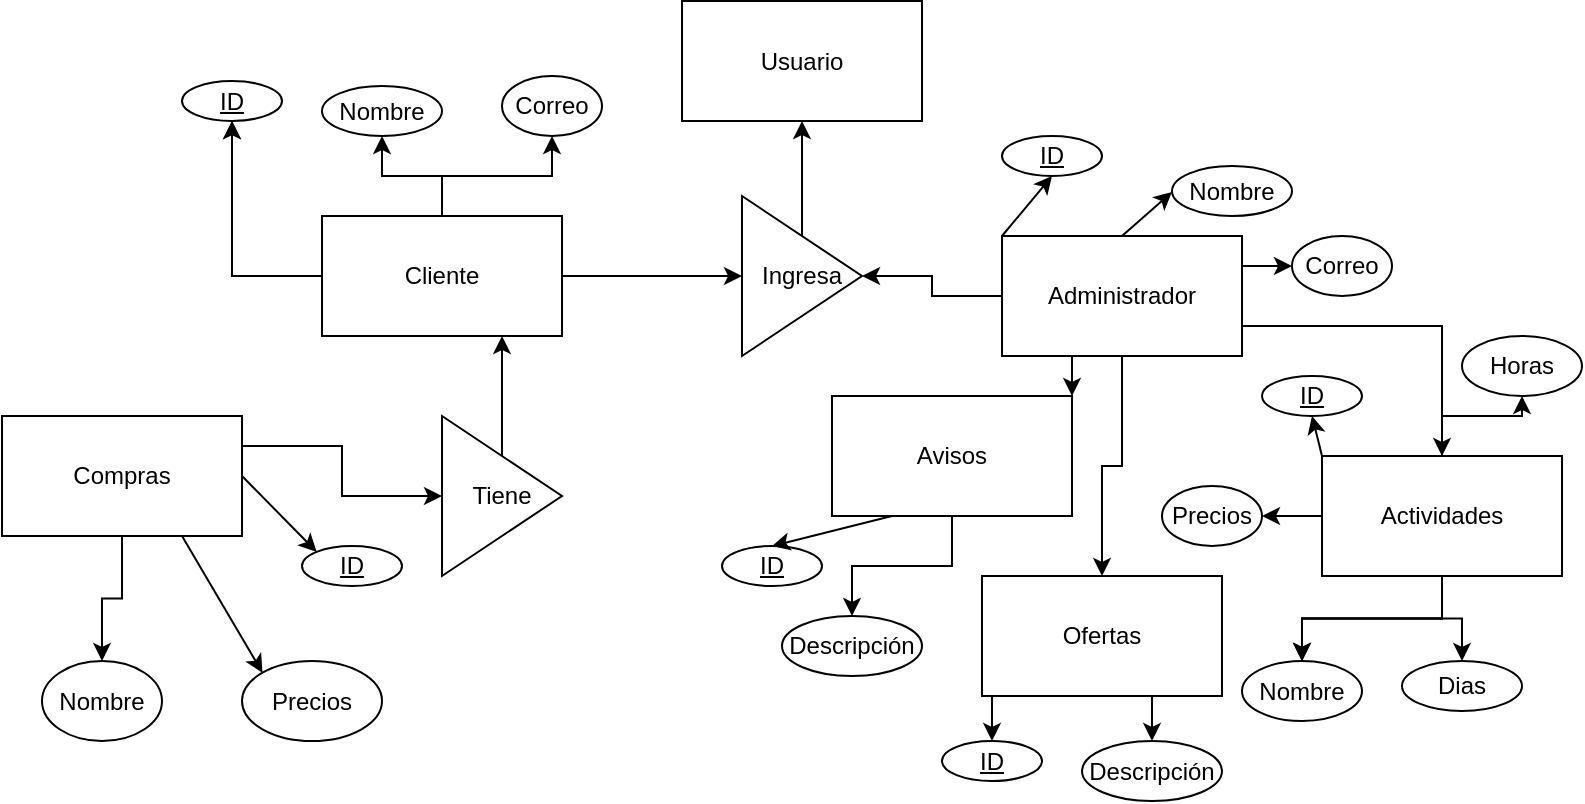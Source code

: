 <mxfile version="24.7.8">
  <diagram name="Página-1" id="otQw2D9yQuuCfAHyR4ee">
    <mxGraphModel dx="1701" dy="946" grid="1" gridSize="10" guides="1" tooltips="1" connect="1" arrows="1" fold="1" page="1" pageScale="1" pageWidth="827" pageHeight="1169" math="0" shadow="0">
      <root>
        <mxCell id="0" />
        <mxCell id="1" parent="0" />
        <mxCell id="vEZgs5KvZxfi3SYr01TP-22" value="Usuario" style="rounded=0;whiteSpace=wrap;html=1;" vertex="1" parent="1">
          <mxGeometry x="360" y="72.5" width="120" height="60" as="geometry" />
        </mxCell>
        <mxCell id="vEZgs5KvZxfi3SYr01TP-33" value="" style="edgeStyle=orthogonalEdgeStyle;rounded=0;orthogonalLoop=1;jettySize=auto;html=1;" edge="1" parent="1" source="vEZgs5KvZxfi3SYr01TP-23" target="vEZgs5KvZxfi3SYr01TP-32">
          <mxGeometry relative="1" as="geometry" />
        </mxCell>
        <mxCell id="vEZgs5KvZxfi3SYr01TP-35" value="" style="edgeStyle=orthogonalEdgeStyle;rounded=0;orthogonalLoop=1;jettySize=auto;html=1;" edge="1" parent="1" source="vEZgs5KvZxfi3SYr01TP-23" target="vEZgs5KvZxfi3SYr01TP-32">
          <mxGeometry relative="1" as="geometry" />
        </mxCell>
        <mxCell id="vEZgs5KvZxfi3SYr01TP-37" value="" style="edgeStyle=orthogonalEdgeStyle;rounded=0;orthogonalLoop=1;jettySize=auto;html=1;" edge="1" parent="1" source="vEZgs5KvZxfi3SYr01TP-23" target="vEZgs5KvZxfi3SYr01TP-36">
          <mxGeometry relative="1" as="geometry" />
        </mxCell>
        <mxCell id="vEZgs5KvZxfi3SYr01TP-39" value="" style="edgeStyle=orthogonalEdgeStyle;rounded=0;orthogonalLoop=1;jettySize=auto;html=1;" edge="1" parent="1" source="vEZgs5KvZxfi3SYr01TP-23" target="vEZgs5KvZxfi3SYr01TP-38">
          <mxGeometry relative="1" as="geometry" />
        </mxCell>
        <mxCell id="vEZgs5KvZxfi3SYr01TP-76" style="edgeStyle=orthogonalEdgeStyle;rounded=0;orthogonalLoop=1;jettySize=auto;html=1;entryX=0;entryY=0.5;entryDx=0;entryDy=0;" edge="1" parent="1" source="vEZgs5KvZxfi3SYr01TP-23" target="vEZgs5KvZxfi3SYr01TP-75">
          <mxGeometry relative="1" as="geometry" />
        </mxCell>
        <mxCell id="vEZgs5KvZxfi3SYr01TP-23" value="Cliente" style="rounded=0;whiteSpace=wrap;html=1;" vertex="1" parent="1">
          <mxGeometry x="180" y="180" width="120" height="60" as="geometry" />
        </mxCell>
        <mxCell id="vEZgs5KvZxfi3SYr01TP-77" style="edgeStyle=orthogonalEdgeStyle;rounded=0;orthogonalLoop=1;jettySize=auto;html=1;entryX=1;entryY=0.5;entryDx=0;entryDy=0;" edge="1" parent="1" source="vEZgs5KvZxfi3SYr01TP-24" target="vEZgs5KvZxfi3SYr01TP-75">
          <mxGeometry relative="1" as="geometry" />
        </mxCell>
        <mxCell id="vEZgs5KvZxfi3SYr01TP-85" style="edgeStyle=orthogonalEdgeStyle;rounded=0;orthogonalLoop=1;jettySize=auto;html=1;exitX=0.25;exitY=1;exitDx=0;exitDy=0;entryX=1;entryY=0;entryDx=0;entryDy=0;" edge="1" parent="1" source="vEZgs5KvZxfi3SYr01TP-24" target="vEZgs5KvZxfi3SYr01TP-25">
          <mxGeometry relative="1" as="geometry" />
        </mxCell>
        <mxCell id="vEZgs5KvZxfi3SYr01TP-86" style="edgeStyle=orthogonalEdgeStyle;rounded=0;orthogonalLoop=1;jettySize=auto;html=1;exitX=0.5;exitY=1;exitDx=0;exitDy=0;entryX=0.5;entryY=0;entryDx=0;entryDy=0;" edge="1" parent="1" source="vEZgs5KvZxfi3SYr01TP-24" target="vEZgs5KvZxfi3SYr01TP-27">
          <mxGeometry relative="1" as="geometry" />
        </mxCell>
        <mxCell id="vEZgs5KvZxfi3SYr01TP-87" style="edgeStyle=orthogonalEdgeStyle;rounded=0;orthogonalLoop=1;jettySize=auto;html=1;exitX=1;exitY=0.75;exitDx=0;exitDy=0;entryX=0.5;entryY=0;entryDx=0;entryDy=0;" edge="1" parent="1" source="vEZgs5KvZxfi3SYr01TP-24" target="vEZgs5KvZxfi3SYr01TP-29">
          <mxGeometry relative="1" as="geometry" />
        </mxCell>
        <mxCell id="vEZgs5KvZxfi3SYr01TP-24" value="Administrador" style="rounded=0;whiteSpace=wrap;html=1;" vertex="1" parent="1">
          <mxGeometry x="520" y="190" width="120" height="60" as="geometry" />
        </mxCell>
        <mxCell id="vEZgs5KvZxfi3SYr01TP-41" value="" style="edgeStyle=orthogonalEdgeStyle;rounded=0;orthogonalLoop=1;jettySize=auto;html=1;" edge="1" parent="1" source="vEZgs5KvZxfi3SYr01TP-25" target="vEZgs5KvZxfi3SYr01TP-40">
          <mxGeometry relative="1" as="geometry" />
        </mxCell>
        <mxCell id="vEZgs5KvZxfi3SYr01TP-25" value="Avisos" style="rounded=0;whiteSpace=wrap;html=1;" vertex="1" parent="1">
          <mxGeometry x="435" y="270" width="120" height="60" as="geometry" />
        </mxCell>
        <mxCell id="vEZgs5KvZxfi3SYr01TP-91" style="edgeStyle=orthogonalEdgeStyle;rounded=0;orthogonalLoop=1;jettySize=auto;html=1;exitX=0.25;exitY=1;exitDx=0;exitDy=0;entryX=0.5;entryY=0;entryDx=0;entryDy=0;" edge="1" parent="1" source="vEZgs5KvZxfi3SYr01TP-27" target="vEZgs5KvZxfi3SYr01TP-90">
          <mxGeometry relative="1" as="geometry" />
        </mxCell>
        <mxCell id="vEZgs5KvZxfi3SYr01TP-92" style="edgeStyle=orthogonalEdgeStyle;rounded=0;orthogonalLoop=1;jettySize=auto;html=1;exitX=0.5;exitY=1;exitDx=0;exitDy=0;entryX=0.5;entryY=0;entryDx=0;entryDy=0;" edge="1" parent="1" source="vEZgs5KvZxfi3SYr01TP-27" target="vEZgs5KvZxfi3SYr01TP-89">
          <mxGeometry relative="1" as="geometry" />
        </mxCell>
        <mxCell id="vEZgs5KvZxfi3SYr01TP-27" value="Ofertas" style="rounded=0;whiteSpace=wrap;html=1;" vertex="1" parent="1">
          <mxGeometry x="510" y="360" width="120" height="60" as="geometry" />
        </mxCell>
        <mxCell id="vEZgs5KvZxfi3SYr01TP-45" value="" style="edgeStyle=orthogonalEdgeStyle;rounded=0;orthogonalLoop=1;jettySize=auto;html=1;" edge="1" parent="1" source="vEZgs5KvZxfi3SYr01TP-29" target="vEZgs5KvZxfi3SYr01TP-44">
          <mxGeometry relative="1" as="geometry" />
        </mxCell>
        <mxCell id="vEZgs5KvZxfi3SYr01TP-46" value="" style="edgeStyle=orthogonalEdgeStyle;rounded=0;orthogonalLoop=1;jettySize=auto;html=1;" edge="1" parent="1" source="vEZgs5KvZxfi3SYr01TP-29" target="vEZgs5KvZxfi3SYr01TP-44">
          <mxGeometry relative="1" as="geometry" />
        </mxCell>
        <mxCell id="vEZgs5KvZxfi3SYr01TP-47" value="" style="edgeStyle=orthogonalEdgeStyle;rounded=0;orthogonalLoop=1;jettySize=auto;html=1;" edge="1" parent="1" source="vEZgs5KvZxfi3SYr01TP-29" target="vEZgs5KvZxfi3SYr01TP-44">
          <mxGeometry relative="1" as="geometry" />
        </mxCell>
        <mxCell id="vEZgs5KvZxfi3SYr01TP-49" value="" style="edgeStyle=orthogonalEdgeStyle;rounded=0;orthogonalLoop=1;jettySize=auto;html=1;" edge="1" parent="1" source="vEZgs5KvZxfi3SYr01TP-29" target="vEZgs5KvZxfi3SYr01TP-48">
          <mxGeometry relative="1" as="geometry" />
        </mxCell>
        <mxCell id="vEZgs5KvZxfi3SYr01TP-51" value="" style="edgeStyle=orthogonalEdgeStyle;rounded=0;orthogonalLoop=1;jettySize=auto;html=1;" edge="1" parent="1" source="vEZgs5KvZxfi3SYr01TP-29" target="vEZgs5KvZxfi3SYr01TP-50">
          <mxGeometry relative="1" as="geometry" />
        </mxCell>
        <mxCell id="vEZgs5KvZxfi3SYr01TP-52" value="" style="edgeStyle=orthogonalEdgeStyle;rounded=0;orthogonalLoop=1;jettySize=auto;html=1;entryX=1;entryY=0.5;entryDx=0;entryDy=0;" edge="1" parent="1" source="vEZgs5KvZxfi3SYr01TP-29" target="vEZgs5KvZxfi3SYr01TP-53">
          <mxGeometry relative="1" as="geometry">
            <mxPoint x="620" y="320" as="targetPoint" />
          </mxGeometry>
        </mxCell>
        <mxCell id="vEZgs5KvZxfi3SYr01TP-29" value="Actividades" style="rounded=0;whiteSpace=wrap;html=1;" vertex="1" parent="1">
          <mxGeometry x="680" y="300" width="120" height="60" as="geometry" />
        </mxCell>
        <mxCell id="vEZgs5KvZxfi3SYr01TP-43" value="" style="edgeStyle=orthogonalEdgeStyle;rounded=0;orthogonalLoop=1;jettySize=auto;html=1;" edge="1" parent="1" source="vEZgs5KvZxfi3SYr01TP-30" target="vEZgs5KvZxfi3SYr01TP-42">
          <mxGeometry relative="1" as="geometry" />
        </mxCell>
        <mxCell id="vEZgs5KvZxfi3SYr01TP-83" style="edgeStyle=orthogonalEdgeStyle;rounded=0;orthogonalLoop=1;jettySize=auto;html=1;exitX=1;exitY=0.25;exitDx=0;exitDy=0;entryX=0;entryY=0.5;entryDx=0;entryDy=0;" edge="1" parent="1" source="vEZgs5KvZxfi3SYr01TP-30" target="vEZgs5KvZxfi3SYr01TP-81">
          <mxGeometry relative="1" as="geometry" />
        </mxCell>
        <mxCell id="vEZgs5KvZxfi3SYr01TP-30" value="Compras" style="rounded=0;whiteSpace=wrap;html=1;" vertex="1" parent="1">
          <mxGeometry x="20" y="280" width="120" height="60" as="geometry" />
        </mxCell>
        <mxCell id="vEZgs5KvZxfi3SYr01TP-32" value="&lt;u&gt;ID&lt;/u&gt;" style="ellipse;whiteSpace=wrap;html=1;rounded=0;" vertex="1" parent="1">
          <mxGeometry x="110" y="112.5" width="50" height="20" as="geometry" />
        </mxCell>
        <mxCell id="vEZgs5KvZxfi3SYr01TP-36" value="Nombre" style="ellipse;whiteSpace=wrap;html=1;rounded=0;" vertex="1" parent="1">
          <mxGeometry x="180" y="115" width="60" height="25" as="geometry" />
        </mxCell>
        <mxCell id="vEZgs5KvZxfi3SYr01TP-38" value="Correo" style="ellipse;whiteSpace=wrap;html=1;rounded=0;" vertex="1" parent="1">
          <mxGeometry x="270" y="110" width="50" height="30" as="geometry" />
        </mxCell>
        <mxCell id="vEZgs5KvZxfi3SYr01TP-40" value="Descripción" style="ellipse;whiteSpace=wrap;html=1;rounded=0;" vertex="1" parent="1">
          <mxGeometry x="410" y="380" width="70" height="30" as="geometry" />
        </mxCell>
        <mxCell id="vEZgs5KvZxfi3SYr01TP-42" value="Nombre" style="ellipse;whiteSpace=wrap;html=1;rounded=0;" vertex="1" parent="1">
          <mxGeometry x="40" y="402.5" width="60" height="40" as="geometry" />
        </mxCell>
        <mxCell id="vEZgs5KvZxfi3SYr01TP-44" value="Nombre" style="ellipse;whiteSpace=wrap;html=1;rounded=0;" vertex="1" parent="1">
          <mxGeometry x="640" y="402.5" width="60" height="30" as="geometry" />
        </mxCell>
        <mxCell id="vEZgs5KvZxfi3SYr01TP-48" value="Dias" style="ellipse;whiteSpace=wrap;html=1;rounded=0;" vertex="1" parent="1">
          <mxGeometry x="720" y="402.5" width="60" height="25" as="geometry" />
        </mxCell>
        <mxCell id="vEZgs5KvZxfi3SYr01TP-50" value="Horas" style="ellipse;whiteSpace=wrap;html=1;rounded=0;" vertex="1" parent="1">
          <mxGeometry x="750" y="240" width="60" height="30" as="geometry" />
        </mxCell>
        <mxCell id="vEZgs5KvZxfi3SYr01TP-53" value="Precios" style="ellipse;whiteSpace=wrap;html=1;" vertex="1" parent="1">
          <mxGeometry x="600" y="315" width="50" height="30" as="geometry" />
        </mxCell>
        <mxCell id="vEZgs5KvZxfi3SYr01TP-54" value="" style="endArrow=classic;html=1;rounded=0;exitX=0.75;exitY=1;exitDx=0;exitDy=0;entryX=0;entryY=0;entryDx=0;entryDy=0;" edge="1" parent="1" source="vEZgs5KvZxfi3SYr01TP-30" target="vEZgs5KvZxfi3SYr01TP-55">
          <mxGeometry width="50" height="50" relative="1" as="geometry">
            <mxPoint x="270" y="300" as="sourcePoint" />
            <mxPoint x="220" y="390" as="targetPoint" />
          </mxGeometry>
        </mxCell>
        <mxCell id="vEZgs5KvZxfi3SYr01TP-55" value="Precios" style="ellipse;whiteSpace=wrap;html=1;" vertex="1" parent="1">
          <mxGeometry x="140" y="402.5" width="70" height="40" as="geometry" />
        </mxCell>
        <mxCell id="vEZgs5KvZxfi3SYr01TP-57" value="&lt;u&gt;ID&lt;/u&gt;" style="ellipse;whiteSpace=wrap;html=1;rounded=0;" vertex="1" parent="1">
          <mxGeometry x="170" y="345" width="50" height="20" as="geometry" />
        </mxCell>
        <mxCell id="vEZgs5KvZxfi3SYr01TP-58" value="&lt;u&gt;ID&lt;/u&gt;" style="ellipse;whiteSpace=wrap;html=1;rounded=0;" vertex="1" parent="1">
          <mxGeometry x="650" y="260" width="50" height="20" as="geometry" />
        </mxCell>
        <mxCell id="vEZgs5KvZxfi3SYr01TP-59" value="&lt;u&gt;ID&lt;/u&gt;" style="ellipse;whiteSpace=wrap;html=1;rounded=0;" vertex="1" parent="1">
          <mxGeometry x="380" y="345" width="50" height="20" as="geometry" />
        </mxCell>
        <mxCell id="vEZgs5KvZxfi3SYr01TP-61" value="" style="endArrow=classic;html=1;rounded=0;exitX=0;exitY=0;exitDx=0;exitDy=0;entryX=0.5;entryY=1;entryDx=0;entryDy=0;" edge="1" parent="1" source="vEZgs5KvZxfi3SYr01TP-29" target="vEZgs5KvZxfi3SYr01TP-58">
          <mxGeometry width="50" height="50" relative="1" as="geometry">
            <mxPoint x="270" y="300" as="sourcePoint" />
            <mxPoint x="320" y="250" as="targetPoint" />
          </mxGeometry>
        </mxCell>
        <mxCell id="vEZgs5KvZxfi3SYr01TP-62" value="" style="endArrow=classic;html=1;rounded=0;exitX=1;exitY=0.5;exitDx=0;exitDy=0;entryX=0;entryY=0;entryDx=0;entryDy=0;" edge="1" parent="1" source="vEZgs5KvZxfi3SYr01TP-30" target="vEZgs5KvZxfi3SYr01TP-57">
          <mxGeometry width="50" height="50" relative="1" as="geometry">
            <mxPoint x="270" y="300" as="sourcePoint" />
            <mxPoint x="320" y="250" as="targetPoint" />
          </mxGeometry>
        </mxCell>
        <mxCell id="vEZgs5KvZxfi3SYr01TP-63" value="" style="endArrow=classic;html=1;rounded=0;exitX=0.25;exitY=1;exitDx=0;exitDy=0;entryX=0.5;entryY=0;entryDx=0;entryDy=0;" edge="1" parent="1" source="vEZgs5KvZxfi3SYr01TP-25" target="vEZgs5KvZxfi3SYr01TP-59">
          <mxGeometry width="50" height="50" relative="1" as="geometry">
            <mxPoint x="270" y="300" as="sourcePoint" />
            <mxPoint x="320" y="250" as="targetPoint" />
          </mxGeometry>
        </mxCell>
        <mxCell id="vEZgs5KvZxfi3SYr01TP-67" value="&lt;u&gt;ID&lt;/u&gt;" style="ellipse;whiteSpace=wrap;html=1;rounded=0;" vertex="1" parent="1">
          <mxGeometry x="520" y="140" width="50" height="20" as="geometry" />
        </mxCell>
        <mxCell id="vEZgs5KvZxfi3SYr01TP-68" value="Nombre" style="ellipse;whiteSpace=wrap;html=1;rounded=0;" vertex="1" parent="1">
          <mxGeometry x="605" y="155" width="60" height="25" as="geometry" />
        </mxCell>
        <mxCell id="vEZgs5KvZxfi3SYr01TP-69" value="Correo" style="ellipse;whiteSpace=wrap;html=1;rounded=0;" vertex="1" parent="1">
          <mxGeometry x="665" y="190" width="50" height="30" as="geometry" />
        </mxCell>
        <mxCell id="vEZgs5KvZxfi3SYr01TP-71" value="" style="endArrow=classic;html=1;rounded=0;exitX=0;exitY=0;exitDx=0;exitDy=0;entryX=0.5;entryY=1;entryDx=0;entryDy=0;" edge="1" parent="1" source="vEZgs5KvZxfi3SYr01TP-24" target="vEZgs5KvZxfi3SYr01TP-67">
          <mxGeometry width="50" height="50" relative="1" as="geometry">
            <mxPoint x="270" y="300" as="sourcePoint" />
            <mxPoint x="320" y="250" as="targetPoint" />
          </mxGeometry>
        </mxCell>
        <mxCell id="vEZgs5KvZxfi3SYr01TP-73" value="" style="endArrow=classic;html=1;rounded=0;exitX=0.5;exitY=0;exitDx=0;exitDy=0;entryX=0;entryY=0.5;entryDx=0;entryDy=0;" edge="1" parent="1">
          <mxGeometry width="50" height="50" relative="1" as="geometry">
            <mxPoint x="580" y="190" as="sourcePoint" />
            <mxPoint x="605" y="168" as="targetPoint" />
          </mxGeometry>
        </mxCell>
        <mxCell id="vEZgs5KvZxfi3SYr01TP-74" value="" style="endArrow=classic;html=1;rounded=0;exitX=1;exitY=0.25;exitDx=0;exitDy=0;entryX=0;entryY=0.5;entryDx=0;entryDy=0;" edge="1" parent="1" source="vEZgs5KvZxfi3SYr01TP-24" target="vEZgs5KvZxfi3SYr01TP-69">
          <mxGeometry width="50" height="50" relative="1" as="geometry">
            <mxPoint x="590" y="200" as="sourcePoint" />
            <mxPoint x="615" y="178" as="targetPoint" />
          </mxGeometry>
        </mxCell>
        <mxCell id="vEZgs5KvZxfi3SYr01TP-80" style="edgeStyle=orthogonalEdgeStyle;rounded=0;orthogonalLoop=1;jettySize=auto;html=1;exitX=0.5;exitY=0;exitDx=0;exitDy=0;entryX=0.5;entryY=1;entryDx=0;entryDy=0;" edge="1" parent="1" source="vEZgs5KvZxfi3SYr01TP-75" target="vEZgs5KvZxfi3SYr01TP-22">
          <mxGeometry relative="1" as="geometry" />
        </mxCell>
        <mxCell id="vEZgs5KvZxfi3SYr01TP-75" value="Ingresa" style="triangle;whiteSpace=wrap;html=1;rotation=0;" vertex="1" parent="1">
          <mxGeometry x="390" y="170" width="60" height="80" as="geometry" />
        </mxCell>
        <mxCell id="vEZgs5KvZxfi3SYr01TP-84" style="edgeStyle=orthogonalEdgeStyle;rounded=0;orthogonalLoop=1;jettySize=auto;html=1;entryX=0.75;entryY=1;entryDx=0;entryDy=0;" edge="1" parent="1" source="vEZgs5KvZxfi3SYr01TP-81" target="vEZgs5KvZxfi3SYr01TP-23">
          <mxGeometry relative="1" as="geometry" />
        </mxCell>
        <mxCell id="vEZgs5KvZxfi3SYr01TP-81" value="Tiene" style="triangle;whiteSpace=wrap;html=1;" vertex="1" parent="1">
          <mxGeometry x="240" y="280" width="60" height="80" as="geometry" />
        </mxCell>
        <mxCell id="vEZgs5KvZxfi3SYr01TP-89" value="Descripción" style="ellipse;whiteSpace=wrap;html=1;rounded=0;" vertex="1" parent="1">
          <mxGeometry x="560" y="442.5" width="70" height="30" as="geometry" />
        </mxCell>
        <mxCell id="vEZgs5KvZxfi3SYr01TP-90" value="&lt;u&gt;ID&lt;/u&gt;" style="ellipse;whiteSpace=wrap;html=1;rounded=0;" vertex="1" parent="1">
          <mxGeometry x="490" y="442.5" width="50" height="20" as="geometry" />
        </mxCell>
      </root>
    </mxGraphModel>
  </diagram>
</mxfile>
